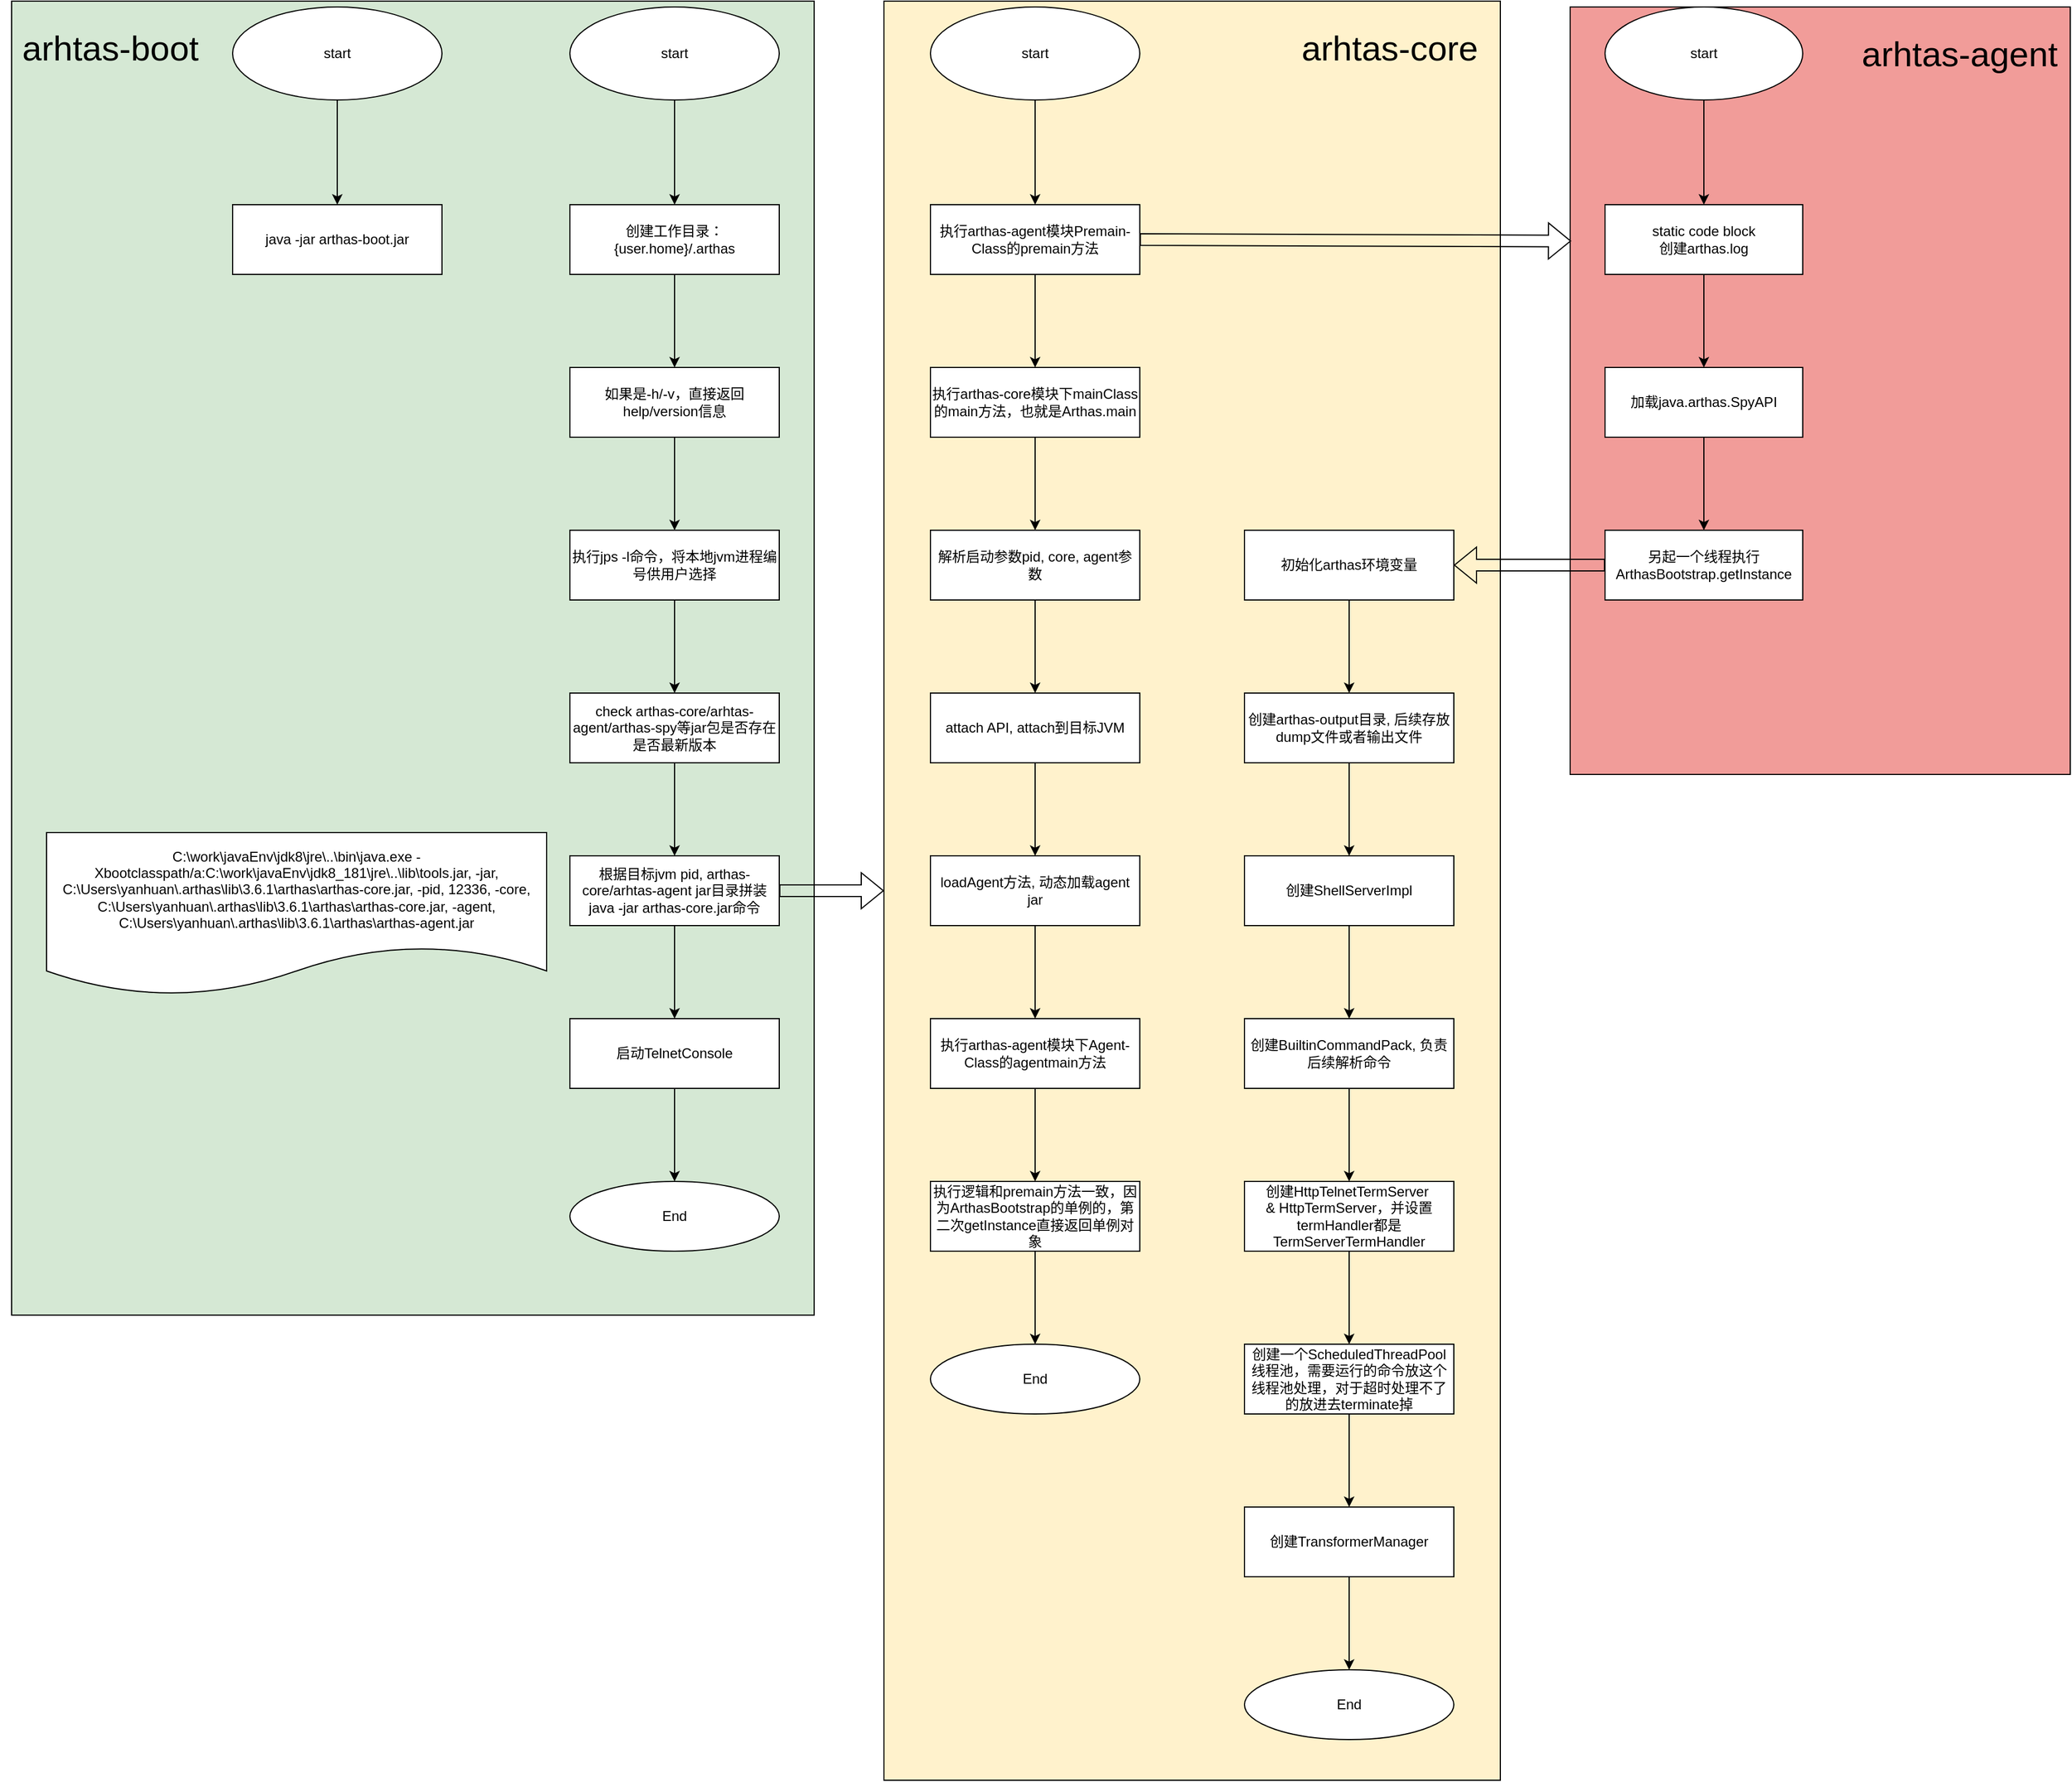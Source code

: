 <mxfile version="18.1.2" type="device"><diagram id="c2UfzQgWFmsWvuBxtdn-" name="Page-1"><mxGraphModel dx="2188" dy="1222" grid="1" gridSize="10" guides="1" tooltips="1" connect="1" arrows="1" fold="1" page="1" pageScale="1" pageWidth="827" pageHeight="1169" math="0" shadow="0"><root><mxCell id="0"/><mxCell id="1" parent="0"/><mxCell id="lHJdlKD4BCTFsEU5uRpU-60" value="" style="rounded=0;whiteSpace=wrap;html=1;fillColor=#F19C99;" vertex="1" parent="1"><mxGeometry x="1630" y="10" width="430" height="660" as="geometry"/></mxCell><mxCell id="lHJdlKD4BCTFsEU5uRpU-58" value="" style="rounded=0;whiteSpace=wrap;html=1;fillColor=#FFF2CC;" vertex="1" parent="1"><mxGeometry x="1040" y="5" width="530" height="1530" as="geometry"/></mxCell><mxCell id="lHJdlKD4BCTFsEU5uRpU-57" value="" style="rounded=0;whiteSpace=wrap;html=1;fillColor=#D5E8D4;" vertex="1" parent="1"><mxGeometry x="290" y="5" width="690" height="1130" as="geometry"/></mxCell><mxCell id="8OKAzTH3LnOZXjGvAvG0-33" value="C:\work\javaEnv\jdk8\jre\..\bin\java.exe -Xbootclasspath/a:C:\work\javaEnv\jdk8_181\jre\..\lib\tools.jar, -jar, C:\Users\yanhuan\.arthas\lib\3.6.1\arthas\arthas-core.jar, -pid, 12336, -core, C:\Users\yanhuan\.arthas\lib\3.6.1\arthas\arthas-core.jar, -agent, C:\Users\yanhuan\.arthas\lib\3.6.1\arthas\arthas-agent.jar" style="shape=document;whiteSpace=wrap;html=1;boundedLbl=1;" parent="1" vertex="1"><mxGeometry x="320" y="720" width="430" height="140" as="geometry"/></mxCell><mxCell id="lHJdlKD4BCTFsEU5uRpU-3" value="" style="edgeStyle=orthogonalEdgeStyle;rounded=0;orthogonalLoop=1;jettySize=auto;html=1;" edge="1" parent="1" source="lHJdlKD4BCTFsEU5uRpU-1" target="lHJdlKD4BCTFsEU5uRpU-2"><mxGeometry relative="1" as="geometry"/></mxCell><mxCell id="lHJdlKD4BCTFsEU5uRpU-1" value="start" style="ellipse;whiteSpace=wrap;html=1;" vertex="1" parent="1"><mxGeometry x="480" y="10" width="180" height="80" as="geometry"/></mxCell><mxCell id="lHJdlKD4BCTFsEU5uRpU-2" value="java -jar arthas-boot.jar" style="whiteSpace=wrap;html=1;" vertex="1" parent="1"><mxGeometry x="480" y="180" width="180" height="60" as="geometry"/></mxCell><mxCell id="lHJdlKD4BCTFsEU5uRpU-6" value="" style="edgeStyle=orthogonalEdgeStyle;rounded=0;orthogonalLoop=1;jettySize=auto;html=1;" edge="1" parent="1" source="lHJdlKD4BCTFsEU5uRpU-4" target="lHJdlKD4BCTFsEU5uRpU-5"><mxGeometry relative="1" as="geometry"/></mxCell><mxCell id="lHJdlKD4BCTFsEU5uRpU-4" value="start" style="ellipse;whiteSpace=wrap;html=1;" vertex="1" parent="1"><mxGeometry x="770" y="10" width="180" height="80" as="geometry"/></mxCell><mxCell id="lHJdlKD4BCTFsEU5uRpU-8" value="" style="edgeStyle=orthogonalEdgeStyle;rounded=0;orthogonalLoop=1;jettySize=auto;html=1;" edge="1" parent="1" source="lHJdlKD4BCTFsEU5uRpU-5" target="lHJdlKD4BCTFsEU5uRpU-7"><mxGeometry relative="1" as="geometry"/></mxCell><mxCell id="lHJdlKD4BCTFsEU5uRpU-5" value="创建工作目录：&lt;br&gt;{user.home}/.arthas" style="whiteSpace=wrap;html=1;" vertex="1" parent="1"><mxGeometry x="770" y="180" width="180" height="60" as="geometry"/></mxCell><mxCell id="lHJdlKD4BCTFsEU5uRpU-10" value="" style="edgeStyle=orthogonalEdgeStyle;rounded=0;orthogonalLoop=1;jettySize=auto;html=1;" edge="1" parent="1" source="lHJdlKD4BCTFsEU5uRpU-7" target="lHJdlKD4BCTFsEU5uRpU-9"><mxGeometry relative="1" as="geometry"/></mxCell><mxCell id="lHJdlKD4BCTFsEU5uRpU-7" value="如果是-h/-v，直接返回help/version信息" style="whiteSpace=wrap;html=1;" vertex="1" parent="1"><mxGeometry x="770" y="320" width="180" height="60" as="geometry"/></mxCell><mxCell id="lHJdlKD4BCTFsEU5uRpU-12" value="" style="edgeStyle=orthogonalEdgeStyle;rounded=0;orthogonalLoop=1;jettySize=auto;html=1;" edge="1" parent="1" source="lHJdlKD4BCTFsEU5uRpU-9" target="lHJdlKD4BCTFsEU5uRpU-11"><mxGeometry relative="1" as="geometry"/></mxCell><mxCell id="lHJdlKD4BCTFsEU5uRpU-9" value="执行jps -l命令，将本地jvm进程编号供用户选择" style="whiteSpace=wrap;html=1;" vertex="1" parent="1"><mxGeometry x="770" y="460" width="180" height="60" as="geometry"/></mxCell><mxCell id="lHJdlKD4BCTFsEU5uRpU-14" value="" style="edgeStyle=orthogonalEdgeStyle;rounded=0;orthogonalLoop=1;jettySize=auto;html=1;" edge="1" parent="1" source="lHJdlKD4BCTFsEU5uRpU-11" target="lHJdlKD4BCTFsEU5uRpU-13"><mxGeometry relative="1" as="geometry"/></mxCell><mxCell id="lHJdlKD4BCTFsEU5uRpU-11" value="check arthas-core/arhtas-agent/arthas-spy等jar包是否存在是否最新版本" style="whiteSpace=wrap;html=1;" vertex="1" parent="1"><mxGeometry x="770" y="600" width="180" height="60" as="geometry"/></mxCell><mxCell id="lHJdlKD4BCTFsEU5uRpU-16" value="" style="edgeStyle=orthogonalEdgeStyle;rounded=0;orthogonalLoop=1;jettySize=auto;html=1;" edge="1" parent="1" source="lHJdlKD4BCTFsEU5uRpU-13" target="lHJdlKD4BCTFsEU5uRpU-15"><mxGeometry relative="1" as="geometry"/></mxCell><mxCell id="lHJdlKD4BCTFsEU5uRpU-13" value="根据目标jvm pid, arthas-core/arhtas-agent jar目录拼装java -jar arthas-core.jar命令" style="whiteSpace=wrap;html=1;" vertex="1" parent="1"><mxGeometry x="770" y="740" width="180" height="60" as="geometry"/></mxCell><mxCell id="lHJdlKD4BCTFsEU5uRpU-18" value="" style="edgeStyle=orthogonalEdgeStyle;rounded=0;orthogonalLoop=1;jettySize=auto;html=1;" edge="1" parent="1" source="lHJdlKD4BCTFsEU5uRpU-15" target="lHJdlKD4BCTFsEU5uRpU-17"><mxGeometry relative="1" as="geometry"/></mxCell><mxCell id="lHJdlKD4BCTFsEU5uRpU-15" value="启动TelnetConsole" style="whiteSpace=wrap;html=1;" vertex="1" parent="1"><mxGeometry x="770" y="880" width="180" height="60" as="geometry"/></mxCell><mxCell id="lHJdlKD4BCTFsEU5uRpU-17" value="End" style="ellipse;whiteSpace=wrap;html=1;" vertex="1" parent="1"><mxGeometry x="770" y="1020" width="180" height="60" as="geometry"/></mxCell><mxCell id="lHJdlKD4BCTFsEU5uRpU-21" value="" style="edgeStyle=orthogonalEdgeStyle;rounded=0;orthogonalLoop=1;jettySize=auto;html=1;" edge="1" parent="1" source="lHJdlKD4BCTFsEU5uRpU-19" target="lHJdlKD4BCTFsEU5uRpU-20"><mxGeometry relative="1" as="geometry"/></mxCell><mxCell id="lHJdlKD4BCTFsEU5uRpU-19" value="start" style="ellipse;whiteSpace=wrap;html=1;" vertex="1" parent="1"><mxGeometry x="1080" y="10" width="180" height="80" as="geometry"/></mxCell><mxCell id="lHJdlKD4BCTFsEU5uRpU-44" value="" style="edgeStyle=orthogonalEdgeStyle;rounded=0;orthogonalLoop=1;jettySize=auto;html=1;" edge="1" parent="1" source="lHJdlKD4BCTFsEU5uRpU-20" target="lHJdlKD4BCTFsEU5uRpU-43"><mxGeometry relative="1" as="geometry"/></mxCell><mxCell id="lHJdlKD4BCTFsEU5uRpU-20" value="执行arthas-agent模块Premain-Class的premain方法" style="whiteSpace=wrap;html=1;" vertex="1" parent="1"><mxGeometry x="1080" y="180" width="180" height="60" as="geometry"/></mxCell><mxCell id="lHJdlKD4BCTFsEU5uRpU-24" value="" style="edgeStyle=orthogonalEdgeStyle;rounded=0;orthogonalLoop=1;jettySize=auto;html=1;" edge="1" parent="1" source="lHJdlKD4BCTFsEU5uRpU-22" target="lHJdlKD4BCTFsEU5uRpU-23"><mxGeometry relative="1" as="geometry"/></mxCell><mxCell id="lHJdlKD4BCTFsEU5uRpU-22" value="start" style="ellipse;whiteSpace=wrap;html=1;" vertex="1" parent="1"><mxGeometry x="1660" y="10" width="170" height="80" as="geometry"/></mxCell><mxCell id="lHJdlKD4BCTFsEU5uRpU-26" value="" style="edgeStyle=orthogonalEdgeStyle;rounded=0;orthogonalLoop=1;jettySize=auto;html=1;" edge="1" parent="1" source="lHJdlKD4BCTFsEU5uRpU-23" target="lHJdlKD4BCTFsEU5uRpU-25"><mxGeometry relative="1" as="geometry"/></mxCell><mxCell id="lHJdlKD4BCTFsEU5uRpU-23" value="static code block&lt;br&gt;创建arthas.log" style="whiteSpace=wrap;html=1;" vertex="1" parent="1"><mxGeometry x="1660" y="180" width="170" height="60" as="geometry"/></mxCell><mxCell id="lHJdlKD4BCTFsEU5uRpU-28" value="" style="edgeStyle=orthogonalEdgeStyle;rounded=0;orthogonalLoop=1;jettySize=auto;html=1;" edge="1" parent="1" source="lHJdlKD4BCTFsEU5uRpU-25" target="lHJdlKD4BCTFsEU5uRpU-27"><mxGeometry relative="1" as="geometry"/></mxCell><mxCell id="lHJdlKD4BCTFsEU5uRpU-25" value="加载java.arthas.SpyAPI" style="whiteSpace=wrap;html=1;" vertex="1" parent="1"><mxGeometry x="1660" y="320" width="170" height="60" as="geometry"/></mxCell><mxCell id="lHJdlKD4BCTFsEU5uRpU-27" value="另起一个线程执行&lt;br&gt;ArthasBootstrap.getInstance" style="whiteSpace=wrap;html=1;" vertex="1" parent="1"><mxGeometry x="1660" y="460" width="170" height="60" as="geometry"/></mxCell><mxCell id="lHJdlKD4BCTFsEU5uRpU-32" value="" style="edgeStyle=orthogonalEdgeStyle;rounded=0;orthogonalLoop=1;jettySize=auto;html=1;" edge="1" parent="1" source="lHJdlKD4BCTFsEU5uRpU-29" target="lHJdlKD4BCTFsEU5uRpU-31"><mxGeometry relative="1" as="geometry"/></mxCell><mxCell id="lHJdlKD4BCTFsEU5uRpU-29" value="初始化arthas环境变量" style="whiteSpace=wrap;html=1;" vertex="1" parent="1"><mxGeometry x="1350" y="460" width="180" height="60" as="geometry"/></mxCell><mxCell id="lHJdlKD4BCTFsEU5uRpU-34" value="" style="edgeStyle=orthogonalEdgeStyle;rounded=0;orthogonalLoop=1;jettySize=auto;html=1;" edge="1" parent="1" source="lHJdlKD4BCTFsEU5uRpU-31" target="lHJdlKD4BCTFsEU5uRpU-33"><mxGeometry relative="1" as="geometry"/></mxCell><mxCell id="lHJdlKD4BCTFsEU5uRpU-31" value="创建arthas-output目录, 后续存放dump文件或者输出文件" style="whiteSpace=wrap;html=1;" vertex="1" parent="1"><mxGeometry x="1350" y="600" width="180" height="60" as="geometry"/></mxCell><mxCell id="lHJdlKD4BCTFsEU5uRpU-36" value="" style="edgeStyle=orthogonalEdgeStyle;rounded=0;orthogonalLoop=1;jettySize=auto;html=1;" edge="1" parent="1" source="lHJdlKD4BCTFsEU5uRpU-33" target="lHJdlKD4BCTFsEU5uRpU-35"><mxGeometry relative="1" as="geometry"/></mxCell><mxCell id="lHJdlKD4BCTFsEU5uRpU-33" value="创建ShellServerImpl" style="whiteSpace=wrap;html=1;" vertex="1" parent="1"><mxGeometry x="1350" y="740" width="180" height="60" as="geometry"/></mxCell><mxCell id="lHJdlKD4BCTFsEU5uRpU-38" value="" style="edgeStyle=orthogonalEdgeStyle;rounded=0;orthogonalLoop=1;jettySize=auto;html=1;" edge="1" parent="1" source="lHJdlKD4BCTFsEU5uRpU-35" target="lHJdlKD4BCTFsEU5uRpU-37"><mxGeometry relative="1" as="geometry"/></mxCell><mxCell id="lHJdlKD4BCTFsEU5uRpU-35" value="创建BuiltinCommandPack, 负责后续解析命令" style="whiteSpace=wrap;html=1;" vertex="1" parent="1"><mxGeometry x="1350" y="880" width="180" height="60" as="geometry"/></mxCell><mxCell id="lHJdlKD4BCTFsEU5uRpU-40" value="" style="edgeStyle=orthogonalEdgeStyle;rounded=0;orthogonalLoop=1;jettySize=auto;html=1;" edge="1" parent="1" source="lHJdlKD4BCTFsEU5uRpU-37" target="lHJdlKD4BCTFsEU5uRpU-39"><mxGeometry relative="1" as="geometry"/></mxCell><mxCell id="lHJdlKD4BCTFsEU5uRpU-37" value="创建HttpTelnetTermServer&amp;nbsp; &amp;amp;&amp;nbsp;HttpTermServer，并设置termHandler都是TermServerTermHandler" style="whiteSpace=wrap;html=1;" vertex="1" parent="1"><mxGeometry x="1350" y="1020" width="180" height="60" as="geometry"/></mxCell><mxCell id="lHJdlKD4BCTFsEU5uRpU-42" value="" style="edgeStyle=orthogonalEdgeStyle;rounded=0;orthogonalLoop=1;jettySize=auto;html=1;" edge="1" parent="1" source="lHJdlKD4BCTFsEU5uRpU-39" target="lHJdlKD4BCTFsEU5uRpU-41"><mxGeometry relative="1" as="geometry"/></mxCell><mxCell id="lHJdlKD4BCTFsEU5uRpU-39" value="创建一个ScheduledThreadPool线程池，需要运行的命令放这个线程池处理，对于超时处理不了的放进去terminate掉" style="whiteSpace=wrap;html=1;" vertex="1" parent="1"><mxGeometry x="1350" y="1160" width="180" height="60" as="geometry"/></mxCell><mxCell id="lHJdlKD4BCTFsEU5uRpU-56" value="" style="edgeStyle=orthogonalEdgeStyle;rounded=0;orthogonalLoop=1;jettySize=auto;html=1;" edge="1" parent="1" source="lHJdlKD4BCTFsEU5uRpU-41" target="lHJdlKD4BCTFsEU5uRpU-55"><mxGeometry relative="1" as="geometry"/></mxCell><mxCell id="lHJdlKD4BCTFsEU5uRpU-41" value="创建TransformerManager" style="whiteSpace=wrap;html=1;" vertex="1" parent="1"><mxGeometry x="1350" y="1300" width="180" height="60" as="geometry"/></mxCell><mxCell id="lHJdlKD4BCTFsEU5uRpU-46" value="" style="edgeStyle=orthogonalEdgeStyle;rounded=0;orthogonalLoop=1;jettySize=auto;html=1;" edge="1" parent="1" source="lHJdlKD4BCTFsEU5uRpU-43" target="lHJdlKD4BCTFsEU5uRpU-45"><mxGeometry relative="1" as="geometry"/></mxCell><mxCell id="lHJdlKD4BCTFsEU5uRpU-43" value="执行arthas-core模块下mainClass的main方法，也就是Arthas.main" style="whiteSpace=wrap;html=1;" vertex="1" parent="1"><mxGeometry x="1080" y="320" width="180" height="60" as="geometry"/></mxCell><mxCell id="lHJdlKD4BCTFsEU5uRpU-48" value="" style="edgeStyle=orthogonalEdgeStyle;rounded=0;orthogonalLoop=1;jettySize=auto;html=1;" edge="1" parent="1" source="lHJdlKD4BCTFsEU5uRpU-45" target="lHJdlKD4BCTFsEU5uRpU-47"><mxGeometry relative="1" as="geometry"/></mxCell><mxCell id="lHJdlKD4BCTFsEU5uRpU-45" value="解析启动参数pid, core, agent参数" style="whiteSpace=wrap;html=1;" vertex="1" parent="1"><mxGeometry x="1080" y="460" width="180" height="60" as="geometry"/></mxCell><mxCell id="lHJdlKD4BCTFsEU5uRpU-50" value="" style="edgeStyle=orthogonalEdgeStyle;rounded=0;orthogonalLoop=1;jettySize=auto;html=1;" edge="1" parent="1" source="lHJdlKD4BCTFsEU5uRpU-47" target="lHJdlKD4BCTFsEU5uRpU-49"><mxGeometry relative="1" as="geometry"/></mxCell><mxCell id="lHJdlKD4BCTFsEU5uRpU-47" value="attach API, attach到目标JVM" style="whiteSpace=wrap;html=1;" vertex="1" parent="1"><mxGeometry x="1080" y="600" width="180" height="60" as="geometry"/></mxCell><mxCell id="lHJdlKD4BCTFsEU5uRpU-66" value="" style="edgeStyle=orthogonalEdgeStyle;rounded=0;orthogonalLoop=1;jettySize=auto;html=1;" edge="1" parent="1" source="lHJdlKD4BCTFsEU5uRpU-49" target="lHJdlKD4BCTFsEU5uRpU-65"><mxGeometry relative="1" as="geometry"/></mxCell><mxCell id="lHJdlKD4BCTFsEU5uRpU-49" value="loadAgent方法, 动态加载agent jar" style="whiteSpace=wrap;html=1;" vertex="1" parent="1"><mxGeometry x="1080" y="740" width="180" height="60" as="geometry"/></mxCell><mxCell id="lHJdlKD4BCTFsEU5uRpU-55" value="End" style="ellipse;whiteSpace=wrap;html=1;" vertex="1" parent="1"><mxGeometry x="1350" y="1440" width="180" height="60" as="geometry"/></mxCell><mxCell id="lHJdlKD4BCTFsEU5uRpU-59" value="" style="shape=flexArrow;endArrow=classic;html=1;rounded=0;exitX=1;exitY=0.5;exitDx=0;exitDy=0;entryX=0;entryY=0.5;entryDx=0;entryDy=0;" edge="1" parent="1" source="lHJdlKD4BCTFsEU5uRpU-13" target="lHJdlKD4BCTFsEU5uRpU-58"><mxGeometry width="50" height="50" relative="1" as="geometry"><mxPoint x="850" y="520" as="sourcePoint"/><mxPoint x="900" y="470" as="targetPoint"/></mxGeometry></mxCell><mxCell id="lHJdlKD4BCTFsEU5uRpU-63" value="" style="shape=flexArrow;endArrow=classic;html=1;rounded=0;exitX=0;exitY=0.5;exitDx=0;exitDy=0;entryX=1;entryY=0.5;entryDx=0;entryDy=0;" edge="1" parent="1" source="lHJdlKD4BCTFsEU5uRpU-27" target="lHJdlKD4BCTFsEU5uRpU-29"><mxGeometry width="50" height="50" relative="1" as="geometry"><mxPoint x="1470" y="660" as="sourcePoint"/><mxPoint x="1520" y="610" as="targetPoint"/></mxGeometry></mxCell><mxCell id="lHJdlKD4BCTFsEU5uRpU-64" value="" style="shape=flexArrow;endArrow=classic;html=1;rounded=0;exitX=1;exitY=0.5;exitDx=0;exitDy=0;entryX=0.002;entryY=0.305;entryDx=0;entryDy=0;entryPerimeter=0;" edge="1" parent="1" source="lHJdlKD4BCTFsEU5uRpU-20" target="lHJdlKD4BCTFsEU5uRpU-60"><mxGeometry width="50" height="50" relative="1" as="geometry"><mxPoint x="1330" y="380" as="sourcePoint"/><mxPoint x="1380" y="330" as="targetPoint"/></mxGeometry></mxCell><mxCell id="lHJdlKD4BCTFsEU5uRpU-68" value="" style="edgeStyle=orthogonalEdgeStyle;rounded=0;orthogonalLoop=1;jettySize=auto;html=1;" edge="1" parent="1" source="lHJdlKD4BCTFsEU5uRpU-65" target="lHJdlKD4BCTFsEU5uRpU-67"><mxGeometry relative="1" as="geometry"/></mxCell><mxCell id="lHJdlKD4BCTFsEU5uRpU-65" value="执行arthas-agent模块下Agent-Class的agentmain方法" style="whiteSpace=wrap;html=1;" vertex="1" parent="1"><mxGeometry x="1080" y="880" width="180" height="60" as="geometry"/></mxCell><mxCell id="lHJdlKD4BCTFsEU5uRpU-70" value="" style="edgeStyle=orthogonalEdgeStyle;rounded=0;orthogonalLoop=1;jettySize=auto;html=1;" edge="1" parent="1" source="lHJdlKD4BCTFsEU5uRpU-67" target="lHJdlKD4BCTFsEU5uRpU-69"><mxGeometry relative="1" as="geometry"/></mxCell><mxCell id="lHJdlKD4BCTFsEU5uRpU-67" value="执行逻辑和premain方法一致，因为ArthasBootstrap的单例的，第二次getInstance直接返回单例对象" style="whiteSpace=wrap;html=1;" vertex="1" parent="1"><mxGeometry x="1080" y="1020" width="180" height="60" as="geometry"/></mxCell><mxCell id="lHJdlKD4BCTFsEU5uRpU-69" value="End" style="ellipse;whiteSpace=wrap;html=1;" vertex="1" parent="1"><mxGeometry x="1080" y="1160" width="180" height="60" as="geometry"/></mxCell><mxCell id="lHJdlKD4BCTFsEU5uRpU-71" value="&lt;font style=&quot;font-size: 30px;&quot;&gt;arhtas-boot&lt;/font&gt;" style="text;html=1;strokeColor=none;fillColor=none;align=center;verticalAlign=middle;whiteSpace=wrap;rounded=0;" vertex="1" parent="1"><mxGeometry x="280" y="5" width="190" height="80" as="geometry"/></mxCell><mxCell id="lHJdlKD4BCTFsEU5uRpU-72" value="&lt;font style=&quot;font-size: 30px;&quot;&gt;arhtas-core&lt;/font&gt;" style="text;html=1;strokeColor=none;fillColor=none;align=center;verticalAlign=middle;whiteSpace=wrap;rounded=0;" vertex="1" parent="1"><mxGeometry x="1380" y="5" width="190" height="80" as="geometry"/></mxCell><mxCell id="lHJdlKD4BCTFsEU5uRpU-73" value="&lt;font style=&quot;font-size: 30px;&quot;&gt;arhtas-agent&lt;/font&gt;" style="text;html=1;strokeColor=none;fillColor=none;align=center;verticalAlign=middle;whiteSpace=wrap;rounded=0;" vertex="1" parent="1"><mxGeometry x="1870" y="10" width="190" height="80" as="geometry"/></mxCell></root></mxGraphModel></diagram></mxfile>
